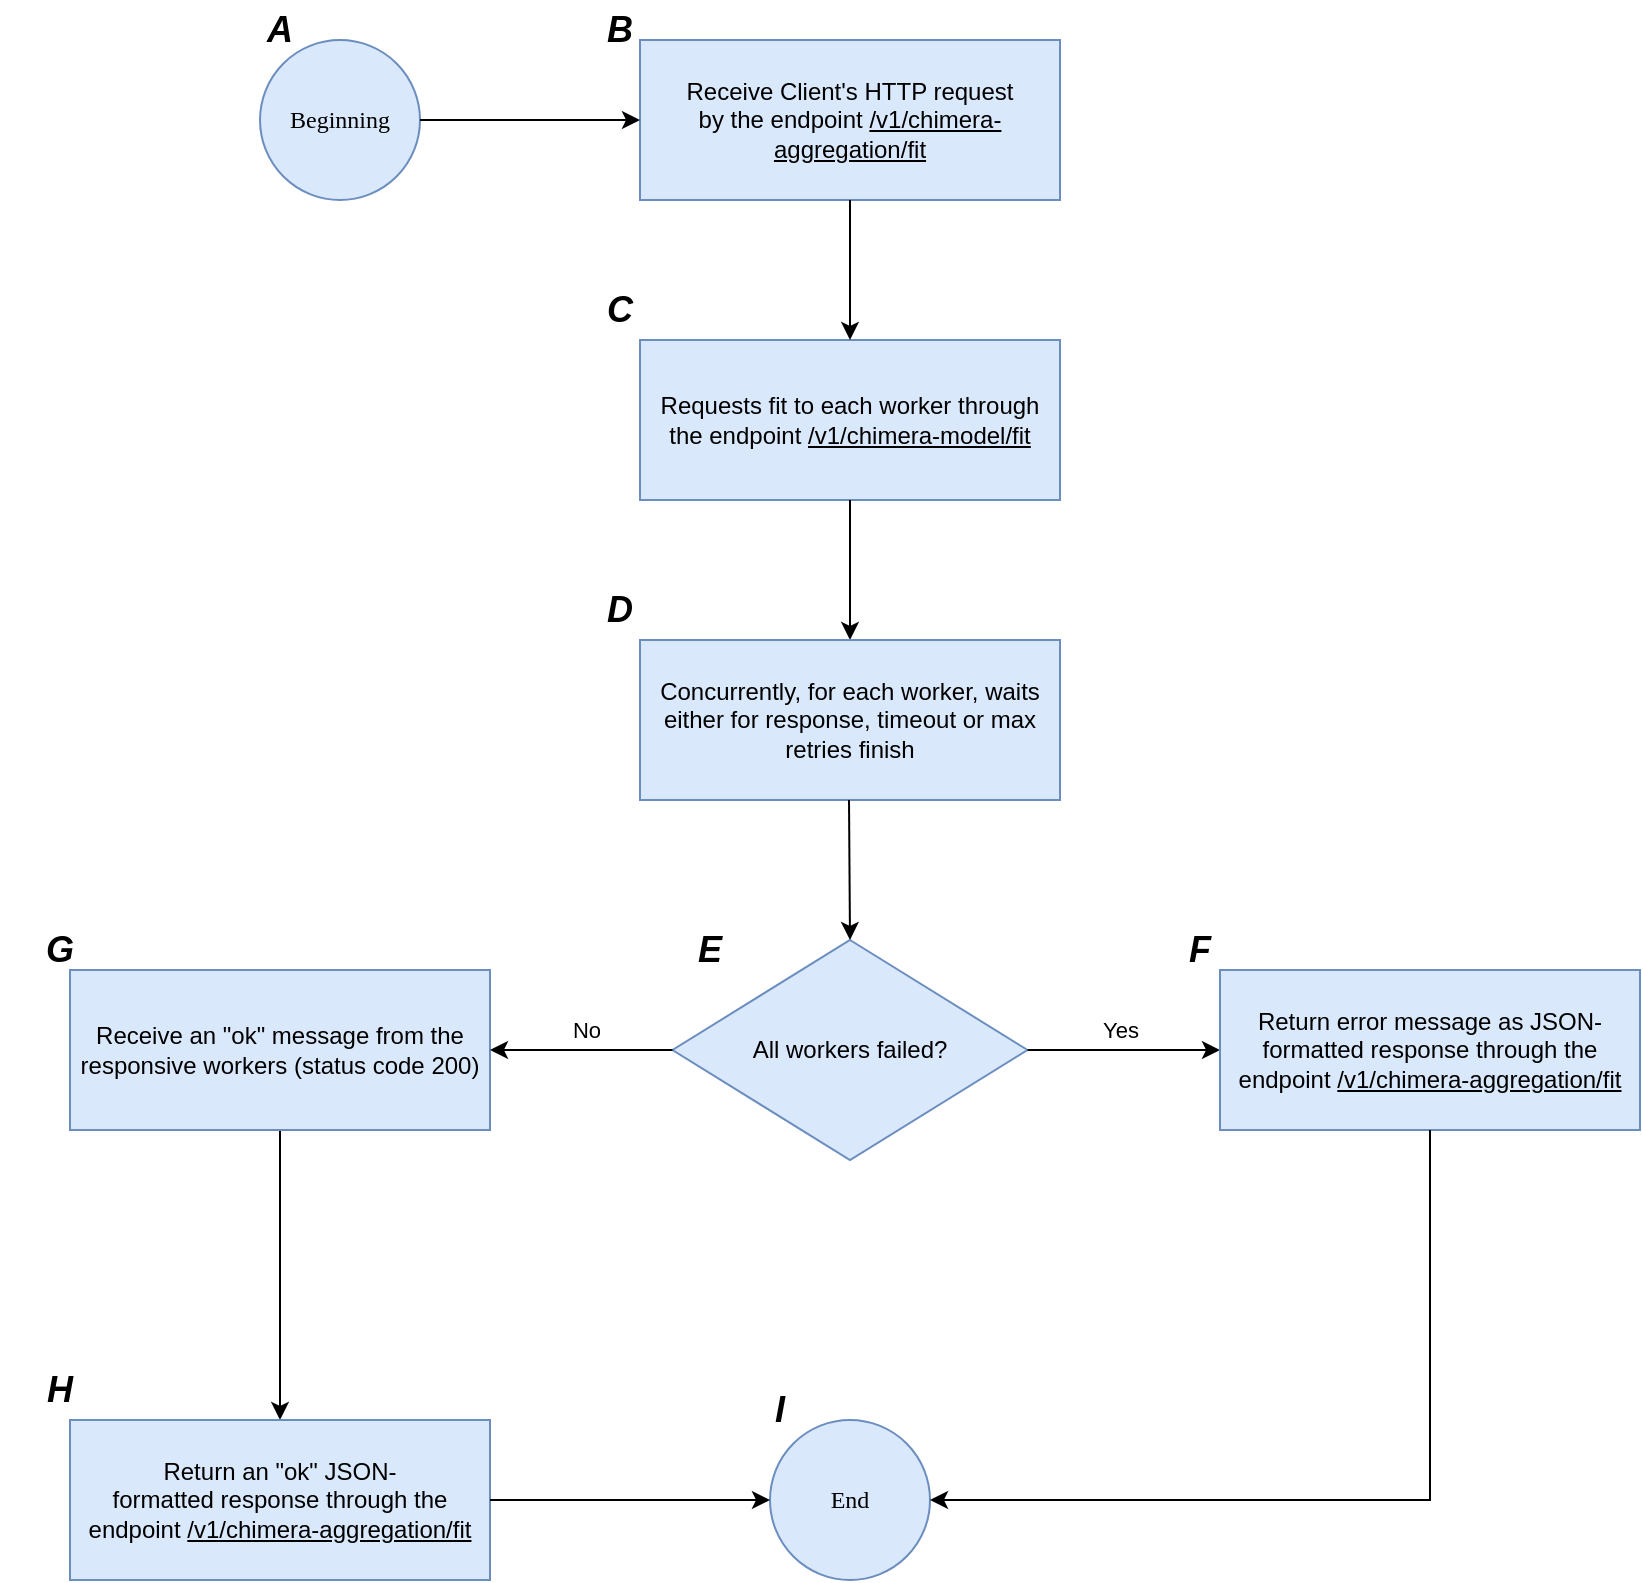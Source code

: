 <mxfile version="26.1.1">
  <diagram name="Página-1" id="SnzrzuKSvGVmnRIXuAzR">
    <mxGraphModel dx="1434" dy="836" grid="1" gridSize="10" guides="1" tooltips="1" connect="1" arrows="1" fold="1" page="1" pageScale="1" pageWidth="827" pageHeight="1169" math="0" shadow="0">
      <root>
        <mxCell id="0" />
        <mxCell id="1" parent="0" />
        <mxCell id="---KHNWKHkRvu1wgQ-nq-1" value="&lt;font face=&quot;Verdana&quot;&gt;Beginning&lt;/font&gt;" style="ellipse;whiteSpace=wrap;html=1;aspect=fixed;fillColor=#dae8fc;strokeColor=#6c8ebf;" parent="1" vertex="1">
          <mxGeometry x="180" y="90" width="80" height="80" as="geometry" />
        </mxCell>
        <mxCell id="---KHNWKHkRvu1wgQ-nq-2" value="&lt;font face=&quot;Helvetica&quot; style=&quot;font-size: 18px;&quot;&gt;&lt;i style=&quot;&quot;&gt;&lt;b style=&quot;&quot;&gt;A&lt;/b&gt;&lt;/i&gt;&lt;/font&gt;" style="text;html=1;align=center;verticalAlign=middle;whiteSpace=wrap;rounded=0;" parent="1" vertex="1">
          <mxGeometry x="160" y="70" width="60" height="30" as="geometry" />
        </mxCell>
        <mxCell id="---KHNWKHkRvu1wgQ-nq-3" value="Receive Client&#39;s HTTP request&lt;div&gt;by the endpoint &lt;u&gt;/v1/chimera-aggregation/fit&lt;/u&gt;&lt;/div&gt;" style="rounded=0;whiteSpace=wrap;html=1;fillColor=#dae8fc;strokeColor=#6c8ebf;" parent="1" vertex="1">
          <mxGeometry x="370" y="90" width="210" height="80" as="geometry" />
        </mxCell>
        <mxCell id="---KHNWKHkRvu1wgQ-nq-4" value="Requests fit to each worker through the endpoint &lt;u&gt;/v1/chimera-model/fit&lt;/u&gt;" style="rounded=0;whiteSpace=wrap;html=1;fillColor=#dae8fc;strokeColor=#6c8ebf;" parent="1" vertex="1">
          <mxGeometry x="370" y="240" width="210" height="80" as="geometry" />
        </mxCell>
        <mxCell id="---KHNWKHkRvu1wgQ-nq-9" value="" style="endArrow=classic;html=1;rounded=0;exitX=1;exitY=0.5;exitDx=0;exitDy=0;entryX=0;entryY=0.5;entryDx=0;entryDy=0;" parent="1" source="---KHNWKHkRvu1wgQ-nq-1" target="---KHNWKHkRvu1wgQ-nq-3" edge="1">
          <mxGeometry width="50" height="50" relative="1" as="geometry">
            <mxPoint x="460" y="350" as="sourcePoint" />
            <mxPoint x="510" y="300" as="targetPoint" />
          </mxGeometry>
        </mxCell>
        <mxCell id="---KHNWKHkRvu1wgQ-nq-10" value="&lt;font face=&quot;Helvetica&quot; style=&quot;font-size: 18px;&quot;&gt;&lt;i style=&quot;&quot;&gt;&lt;b style=&quot;&quot;&gt;B&lt;/b&gt;&lt;/i&gt;&lt;/font&gt;" style="text;html=1;align=center;verticalAlign=middle;whiteSpace=wrap;rounded=0;" parent="1" vertex="1">
          <mxGeometry x="330" y="70" width="60" height="30" as="geometry" />
        </mxCell>
        <mxCell id="---KHNWKHkRvu1wgQ-nq-11" value="" style="endArrow=classic;html=1;rounded=0;exitX=0.5;exitY=1;exitDx=0;exitDy=0;entryX=0.5;entryY=0;entryDx=0;entryDy=0;" parent="1" source="---KHNWKHkRvu1wgQ-nq-3" target="---KHNWKHkRvu1wgQ-nq-4" edge="1">
          <mxGeometry width="50" height="50" relative="1" as="geometry">
            <mxPoint x="390" y="350" as="sourcePoint" />
            <mxPoint x="450" y="270" as="targetPoint" />
          </mxGeometry>
        </mxCell>
        <mxCell id="---KHNWKHkRvu1wgQ-nq-41" value="" style="edgeStyle=orthogonalEdgeStyle;rounded=0;orthogonalLoop=1;jettySize=auto;html=1;entryX=0.5;entryY=0;entryDx=0;entryDy=0;" parent="1" source="---KHNWKHkRvu1wgQ-nq-14" target="---KHNWKHkRvu1wgQ-nq-37" edge="1">
          <mxGeometry relative="1" as="geometry">
            <mxPoint x="190" y="730" as="targetPoint" />
          </mxGeometry>
        </mxCell>
        <mxCell id="---KHNWKHkRvu1wgQ-nq-14" value="Receive an &quot;ok&quot; message from the responsive workers (status code 200)" style="rounded=0;whiteSpace=wrap;html=1;fillColor=#dae8fc;strokeColor=#6c8ebf;" parent="1" vertex="1">
          <mxGeometry x="85" y="555" width="210" height="80" as="geometry" />
        </mxCell>
        <mxCell id="---KHNWKHkRvu1wgQ-nq-16" value="" style="endArrow=classic;html=1;rounded=0;exitX=0.5;exitY=1;exitDx=0;exitDy=0;entryX=0.5;entryY=0;entryDx=0;entryDy=0;" parent="1" source="---KHNWKHkRvu1wgQ-nq-4" edge="1">
          <mxGeometry width="50" height="50" relative="1" as="geometry">
            <mxPoint x="390" y="350" as="sourcePoint" />
            <mxPoint x="475" y="390" as="targetPoint" />
          </mxGeometry>
        </mxCell>
        <mxCell id="---KHNWKHkRvu1wgQ-nq-21" value="All workers failed?" style="rhombus;whiteSpace=wrap;html=1;fillColor=#dae8fc;strokeColor=#6c8ebf;" parent="1" vertex="1">
          <mxGeometry x="386.25" y="540" width="177.5" height="110" as="geometry" />
        </mxCell>
        <mxCell id="---KHNWKHkRvu1wgQ-nq-22" value="Concurrently, for each worker, waits either for response, timeout or max retries finish" style="rounded=0;whiteSpace=wrap;html=1;fillColor=#dae8fc;strokeColor=#6c8ebf;" parent="1" vertex="1">
          <mxGeometry x="370" y="390" width="210" height="80" as="geometry" />
        </mxCell>
        <mxCell id="---KHNWKHkRvu1wgQ-nq-26" value="" style="endArrow=classic;html=1;rounded=0;exitX=0.5;exitY=1;exitDx=0;exitDy=0;entryX=0.5;entryY=0;entryDx=0;entryDy=0;" parent="1" target="---KHNWKHkRvu1wgQ-nq-21" edge="1">
          <mxGeometry width="50" height="50" relative="1" as="geometry">
            <mxPoint x="474.5" y="470" as="sourcePoint" />
            <mxPoint x="474.5" y="540" as="targetPoint" />
          </mxGeometry>
        </mxCell>
        <mxCell id="---KHNWKHkRvu1wgQ-nq-27" value="" style="endArrow=classic;html=1;rounded=0;exitX=1;exitY=0.5;exitDx=0;exitDy=0;entryX=0;entryY=0.5;entryDx=0;entryDy=0;" parent="1" source="---KHNWKHkRvu1wgQ-nq-21" target="---KHNWKHkRvu1wgQ-nq-30" edge="1">
          <mxGeometry width="50" height="50" relative="1" as="geometry">
            <mxPoint x="390" y="550" as="sourcePoint" />
            <mxPoint x="660" y="595" as="targetPoint" />
          </mxGeometry>
        </mxCell>
        <mxCell id="---KHNWKHkRvu1wgQ-nq-31" value="Yes" style="edgeLabel;html=1;align=center;verticalAlign=middle;resizable=0;points=[];" parent="---KHNWKHkRvu1wgQ-nq-27" vertex="1" connectable="0">
          <mxGeometry x="-0.351" y="3" relative="1" as="geometry">
            <mxPoint x="15" y="-7" as="offset" />
          </mxGeometry>
        </mxCell>
        <mxCell id="---KHNWKHkRvu1wgQ-nq-28" value="" style="endArrow=classic;html=1;rounded=0;exitX=0;exitY=0.5;exitDx=0;exitDy=0;entryX=1;entryY=0.5;entryDx=0;entryDy=0;" parent="1" source="---KHNWKHkRvu1wgQ-nq-21" target="---KHNWKHkRvu1wgQ-nq-14" edge="1">
          <mxGeometry width="50" height="50" relative="1" as="geometry">
            <mxPoint x="574" y="605" as="sourcePoint" />
            <mxPoint x="300" y="595" as="targetPoint" />
          </mxGeometry>
        </mxCell>
        <mxCell id="---KHNWKHkRvu1wgQ-nq-32" value="No" style="edgeLabel;html=1;align=center;verticalAlign=middle;resizable=0;points=[];" parent="---KHNWKHkRvu1wgQ-nq-28" vertex="1" connectable="0">
          <mxGeometry x="0.086" y="-2" relative="1" as="geometry">
            <mxPoint x="6" y="-8" as="offset" />
          </mxGeometry>
        </mxCell>
        <mxCell id="---KHNWKHkRvu1wgQ-nq-30" value="Return error message as JSON-formatted response through the endpoint&amp;nbsp;&lt;u&gt;/v1/chimera-aggregation/fit&lt;/u&gt;" style="rounded=0;whiteSpace=wrap;html=1;fillColor=#dae8fc;strokeColor=#6c8ebf;" parent="1" vertex="1">
          <mxGeometry x="660" y="555" width="210" height="80" as="geometry" />
        </mxCell>
        <mxCell id="---KHNWKHkRvu1wgQ-nq-33" value="&lt;font face=&quot;Verdana&quot;&gt;End&lt;/font&gt;" style="ellipse;whiteSpace=wrap;html=1;aspect=fixed;fillColor=#dae8fc;strokeColor=#6c8ebf;" parent="1" vertex="1">
          <mxGeometry x="435" y="780" width="80" height="80" as="geometry" />
        </mxCell>
        <mxCell id="---KHNWKHkRvu1wgQ-nq-34" value="" style="endArrow=classic;html=1;rounded=0;exitX=0.5;exitY=1;exitDx=0;exitDy=0;entryX=1;entryY=0.5;entryDx=0;entryDy=0;" parent="1" source="---KHNWKHkRvu1wgQ-nq-30" target="---KHNWKHkRvu1wgQ-nq-33" edge="1">
          <mxGeometry width="50" height="50" relative="1" as="geometry">
            <mxPoint x="390" y="750" as="sourcePoint" />
            <mxPoint x="765" y="1650" as="targetPoint" />
            <Array as="points">
              <mxPoint x="765" y="820" />
            </Array>
          </mxGeometry>
        </mxCell>
        <mxCell id="---KHNWKHkRvu1wgQ-nq-37" value="Return an &quot;ok&quot; JSON-formatted&amp;nbsp;response through the endpoint&amp;nbsp;&lt;u&gt;/v1/chimera-aggregation/fit&lt;/u&gt;" style="rounded=0;whiteSpace=wrap;html=1;fillColor=#dae8fc;strokeColor=#6c8ebf;" parent="1" vertex="1">
          <mxGeometry x="85" y="780" width="210" height="80" as="geometry" />
        </mxCell>
        <mxCell id="---KHNWKHkRvu1wgQ-nq-42" value="" style="endArrow=classic;html=1;rounded=0;exitX=1;exitY=0.5;exitDx=0;exitDy=0;entryX=0;entryY=0.5;entryDx=0;entryDy=0;" parent="1" source="---KHNWKHkRvu1wgQ-nq-37" target="---KHNWKHkRvu1wgQ-nq-33" edge="1">
          <mxGeometry width="50" height="50" relative="1" as="geometry">
            <mxPoint x="390" y="750" as="sourcePoint" />
            <mxPoint x="440" y="700" as="targetPoint" />
          </mxGeometry>
        </mxCell>
        <mxCell id="---KHNWKHkRvu1wgQ-nq-43" value="&lt;font face=&quot;Helvetica&quot; style=&quot;font-size: 18px;&quot;&gt;&lt;i style=&quot;&quot;&gt;&lt;b style=&quot;&quot;&gt;C&lt;/b&gt;&lt;/i&gt;&lt;/font&gt;" style="text;html=1;align=center;verticalAlign=middle;whiteSpace=wrap;rounded=0;" parent="1" vertex="1">
          <mxGeometry x="330" y="210" width="60" height="30" as="geometry" />
        </mxCell>
        <mxCell id="---KHNWKHkRvu1wgQ-nq-44" value="&lt;font face=&quot;Helvetica&quot; style=&quot;font-size: 18px;&quot;&gt;&lt;i style=&quot;&quot;&gt;&lt;b style=&quot;&quot;&gt;D&lt;/b&gt;&lt;/i&gt;&lt;/font&gt;" style="text;html=1;align=center;verticalAlign=middle;whiteSpace=wrap;rounded=0;" parent="1" vertex="1">
          <mxGeometry x="330" y="360" width="60" height="30" as="geometry" />
        </mxCell>
        <mxCell id="---KHNWKHkRvu1wgQ-nq-46" value="&lt;font face=&quot;Helvetica&quot; style=&quot;font-size: 18px;&quot;&gt;&lt;i style=&quot;&quot;&gt;&lt;b style=&quot;&quot;&gt;F&lt;/b&gt;&lt;/i&gt;&lt;/font&gt;" style="text;html=1;align=center;verticalAlign=middle;whiteSpace=wrap;rounded=0;" parent="1" vertex="1">
          <mxGeometry x="620" y="530" width="60" height="30" as="geometry" />
        </mxCell>
        <mxCell id="---KHNWKHkRvu1wgQ-nq-47" value="&lt;font face=&quot;Helvetica&quot; style=&quot;font-size: 18px;&quot;&gt;&lt;i style=&quot;&quot;&gt;&lt;b style=&quot;&quot;&gt;G&lt;/b&gt;&lt;/i&gt;&lt;/font&gt;" style="text;html=1;align=center;verticalAlign=middle;whiteSpace=wrap;rounded=0;" parent="1" vertex="1">
          <mxGeometry x="50" y="530" width="60" height="30" as="geometry" />
        </mxCell>
        <mxCell id="---KHNWKHkRvu1wgQ-nq-48" value="&lt;font face=&quot;Helvetica&quot; style=&quot;font-size: 18px;&quot;&gt;&lt;i style=&quot;&quot;&gt;&lt;b style=&quot;&quot;&gt;E&lt;/b&gt;&lt;/i&gt;&lt;/font&gt;" style="text;html=1;align=center;verticalAlign=middle;whiteSpace=wrap;rounded=0;" parent="1" vertex="1">
          <mxGeometry x="375" y="530" width="60" height="30" as="geometry" />
        </mxCell>
        <mxCell id="se5KXmX2Rgfp_7TS3Cxt-1" value="&lt;font face=&quot;Helvetica&quot; style=&quot;font-size: 18px;&quot;&gt;&lt;i style=&quot;&quot;&gt;&lt;b style=&quot;&quot;&gt;H&lt;/b&gt;&lt;/i&gt;&lt;/font&gt;" style="text;html=1;align=center;verticalAlign=middle;whiteSpace=wrap;rounded=0;" vertex="1" parent="1">
          <mxGeometry x="50" y="750" width="60" height="30" as="geometry" />
        </mxCell>
        <mxCell id="se5KXmX2Rgfp_7TS3Cxt-2" value="&lt;font face=&quot;Helvetica&quot; style=&quot;font-size: 18px;&quot;&gt;&lt;i style=&quot;&quot;&gt;&lt;b style=&quot;&quot;&gt;I&lt;/b&gt;&lt;/i&gt;&lt;/font&gt;" style="text;html=1;align=center;verticalAlign=middle;whiteSpace=wrap;rounded=0;" vertex="1" parent="1">
          <mxGeometry x="410" y="760" width="60" height="30" as="geometry" />
        </mxCell>
      </root>
    </mxGraphModel>
  </diagram>
</mxfile>
